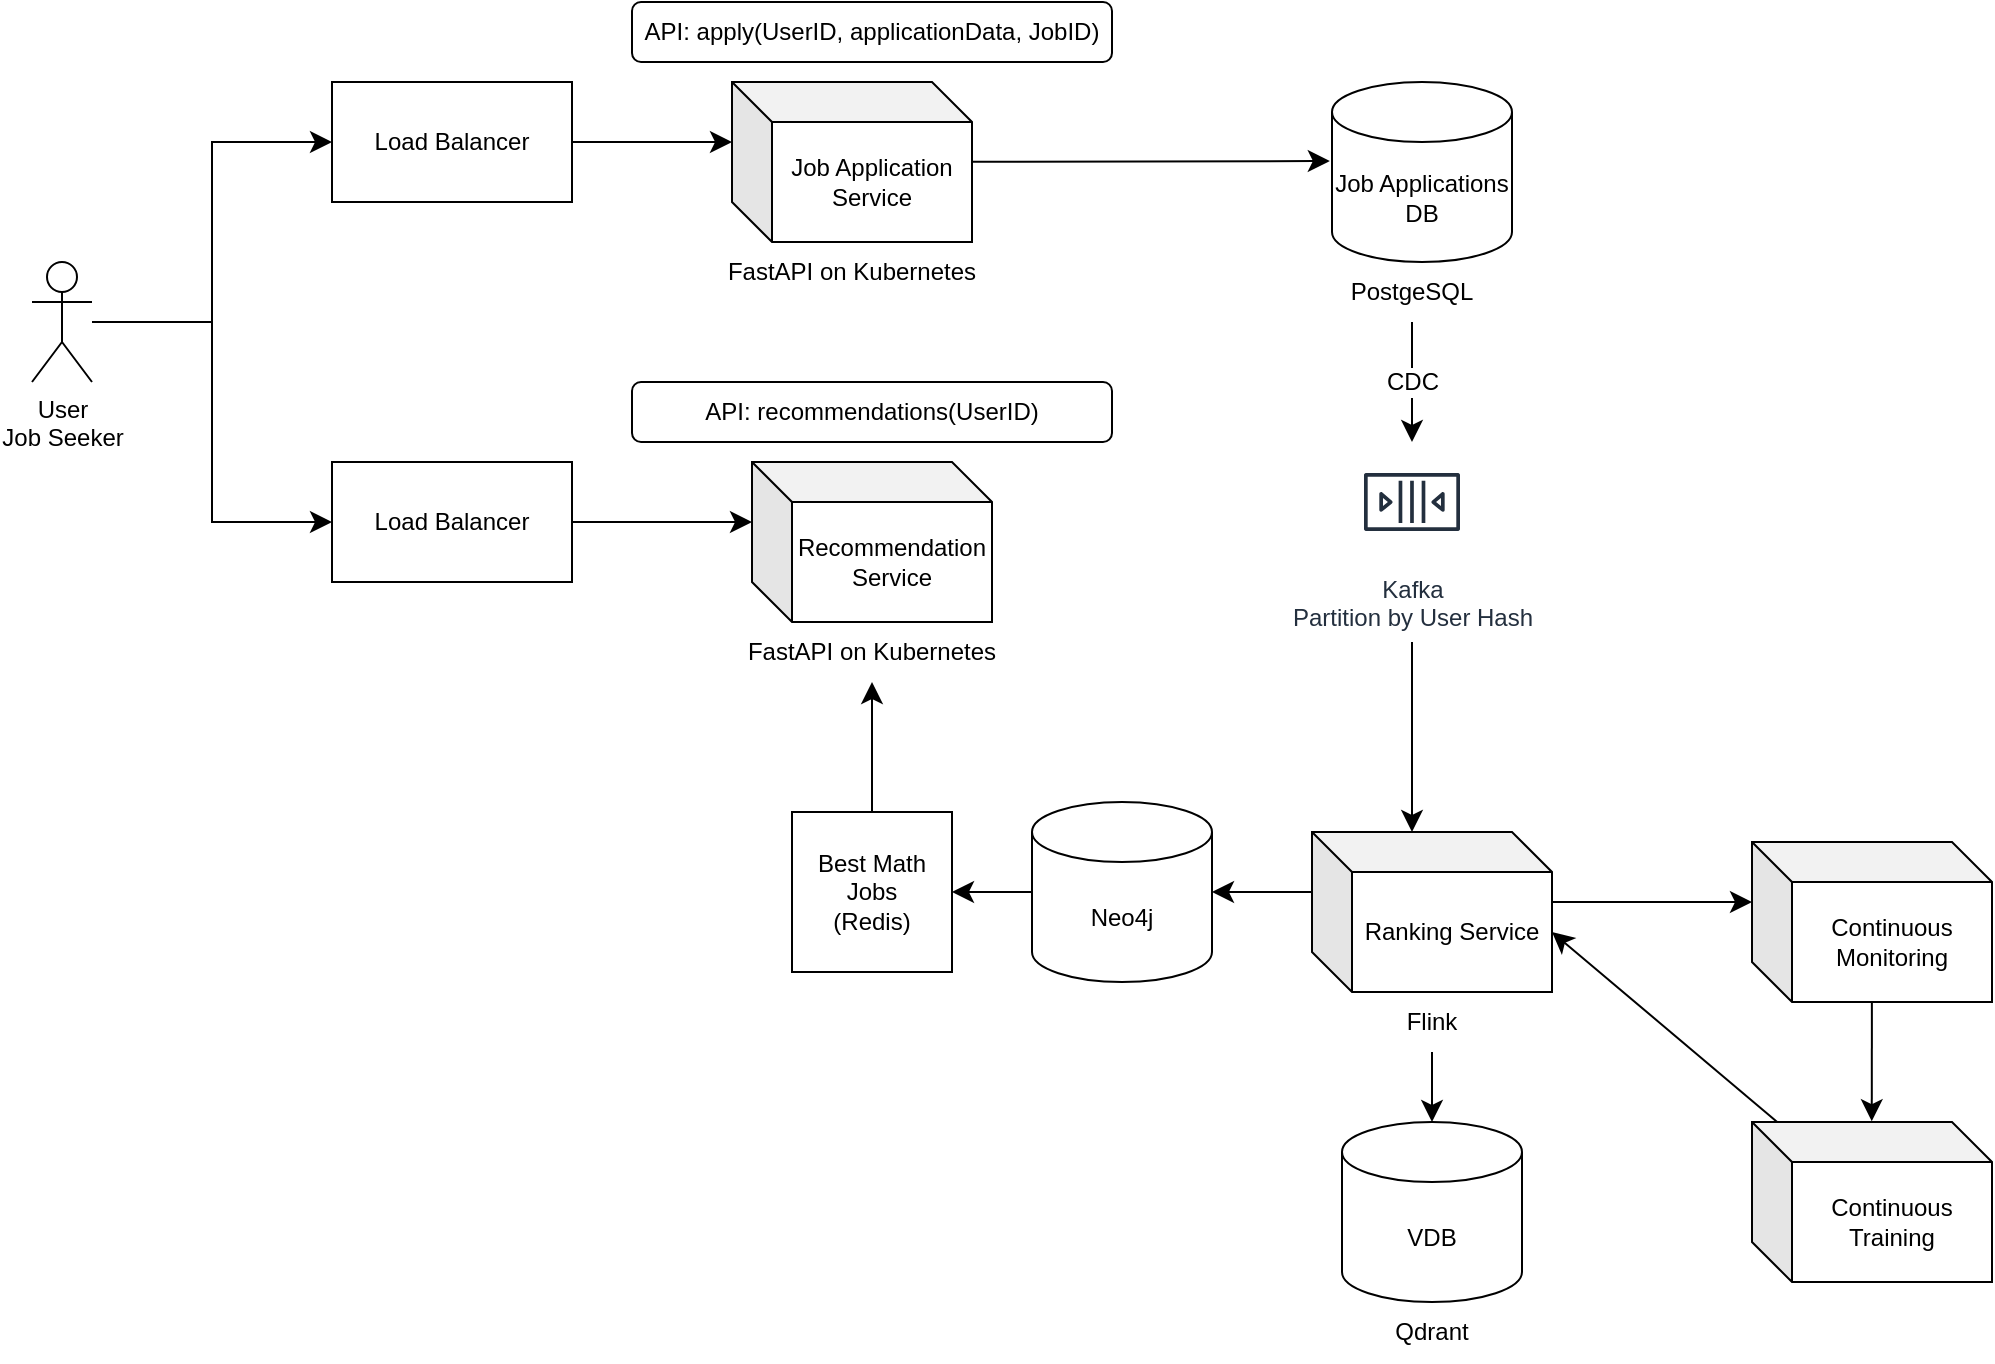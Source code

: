<mxfile version="26.0.15">
  <diagram name="system-design" id="qf5kGrvVhnVmY_Ng1hNh">
    <mxGraphModel dx="1190" dy="630" grid="1" gridSize="10" guides="1" tooltips="1" connect="1" arrows="1" fold="1" page="0" pageScale="1" pageWidth="1169" pageHeight="827" math="0" shadow="0">
      <root>
        <mxCell id="0" />
        <mxCell id="1" parent="0" />
        <mxCell id="N5j423wd0de6BmWbeD6n-32" style="edgeStyle=orthogonalEdgeStyle;rounded=0;orthogonalLoop=1;jettySize=auto;html=1;entryX=0;entryY=0.5;entryDx=0;entryDy=0;fontSize=12;startSize=8;endSize=8;" edge="1" parent="1" source="N5j423wd0de6BmWbeD6n-2" target="N5j423wd0de6BmWbeD6n-4">
          <mxGeometry relative="1" as="geometry" />
        </mxCell>
        <mxCell id="N5j423wd0de6BmWbeD6n-33" style="edgeStyle=orthogonalEdgeStyle;rounded=0;orthogonalLoop=1;jettySize=auto;html=1;entryX=0;entryY=0.5;entryDx=0;entryDy=0;fontSize=12;startSize=8;endSize=8;" edge="1" parent="1" source="N5j423wd0de6BmWbeD6n-2" target="N5j423wd0de6BmWbeD6n-3">
          <mxGeometry relative="1" as="geometry" />
        </mxCell>
        <mxCell id="N5j423wd0de6BmWbeD6n-2" value="User&lt;div&gt;Job Seeker&lt;/div&gt;" style="shape=umlActor;verticalLabelPosition=bottom;verticalAlign=top;html=1;outlineConnect=0;" vertex="1" parent="1">
          <mxGeometry x="-20" y="180" width="30" height="60" as="geometry" />
        </mxCell>
        <mxCell id="N5j423wd0de6BmWbeD6n-3" value="Load Balancer" style="rounded=0;whiteSpace=wrap;html=1;" vertex="1" parent="1">
          <mxGeometry x="130" y="90" width="120" height="60" as="geometry" />
        </mxCell>
        <mxCell id="N5j423wd0de6BmWbeD6n-4" value="Load Balancer" style="rounded=0;whiteSpace=wrap;html=1;" vertex="1" parent="1">
          <mxGeometry x="130" y="280" width="120" height="60" as="geometry" />
        </mxCell>
        <mxCell id="N5j423wd0de6BmWbeD6n-9" value="Kafka&lt;div&gt;Partition by User Hash&lt;/div&gt;" style="sketch=0;outlineConnect=0;fontColor=#232F3E;gradientColor=none;strokeColor=#232F3E;fillColor=#ffffff;dashed=0;verticalLabelPosition=bottom;verticalAlign=top;align=center;html=1;fontSize=12;fontStyle=0;aspect=fixed;shape=mxgraph.aws4.resourceIcon;resIcon=mxgraph.aws4.queue;" vertex="1" parent="1">
          <mxGeometry x="640" y="270" width="60" height="60" as="geometry" />
        </mxCell>
        <mxCell id="N5j423wd0de6BmWbeD6n-10" value="" style="group" vertex="1" connectable="0" parent="1">
          <mxGeometry x="630" y="90" width="90" height="120" as="geometry" />
        </mxCell>
        <mxCell id="N5j423wd0de6BmWbeD6n-7" value="Job Applications DB" style="shape=cylinder3;whiteSpace=wrap;html=1;boundedLbl=1;backgroundOutline=1;size=15;" vertex="1" parent="N5j423wd0de6BmWbeD6n-10">
          <mxGeometry width="90" height="90" as="geometry" />
        </mxCell>
        <mxCell id="N5j423wd0de6BmWbeD6n-8" value="PostgeSQL" style="text;html=1;align=center;verticalAlign=middle;whiteSpace=wrap;rounded=0;" vertex="1" parent="N5j423wd0de6BmWbeD6n-10">
          <mxGeometry x="10" y="90" width="60" height="30" as="geometry" />
        </mxCell>
        <mxCell id="N5j423wd0de6BmWbeD6n-11" value="CDC" style="edgeStyle=none;curved=1;rounded=0;orthogonalLoop=1;jettySize=auto;html=1;fontSize=12;startSize=8;endSize=8;exitX=0.5;exitY=1;exitDx=0;exitDy=0;" edge="1" parent="1" source="N5j423wd0de6BmWbeD6n-8" target="N5j423wd0de6BmWbeD6n-9">
          <mxGeometry relative="1" as="geometry" />
        </mxCell>
        <mxCell id="N5j423wd0de6BmWbeD6n-14" value="Continuous Monitoring" style="shape=cube;whiteSpace=wrap;html=1;boundedLbl=1;backgroundOutline=1;darkOpacity=0.05;darkOpacity2=0.1;" vertex="1" parent="1">
          <mxGeometry x="840" y="470" width="120" height="80" as="geometry" />
        </mxCell>
        <mxCell id="N5j423wd0de6BmWbeD6n-15" value="Continuous Training" style="shape=cube;whiteSpace=wrap;html=1;boundedLbl=1;backgroundOutline=1;darkOpacity=0.05;darkOpacity2=0.1;" vertex="1" parent="1">
          <mxGeometry x="840" y="610" width="120" height="80" as="geometry" />
        </mxCell>
        <mxCell id="N5j423wd0de6BmWbeD6n-16" value="" style="group" vertex="1" connectable="0" parent="1">
          <mxGeometry x="635" y="570" width="90" height="120" as="geometry" />
        </mxCell>
        <mxCell id="N5j423wd0de6BmWbeD6n-17" value="VDB" style="shape=cylinder3;whiteSpace=wrap;html=1;boundedLbl=1;backgroundOutline=1;size=15;" vertex="1" parent="N5j423wd0de6BmWbeD6n-16">
          <mxGeometry y="40" width="90" height="90" as="geometry" />
        </mxCell>
        <mxCell id="N5j423wd0de6BmWbeD6n-18" value="Qdrant" style="text;html=1;align=center;verticalAlign=middle;whiteSpace=wrap;rounded=0;" vertex="1" parent="N5j423wd0de6BmWbeD6n-16">
          <mxGeometry x="15" y="130" width="60" height="30" as="geometry" />
        </mxCell>
        <mxCell id="N5j423wd0de6BmWbeD6n-19" value="" style="group" vertex="1" connectable="0" parent="1">
          <mxGeometry x="620" y="465" width="120" height="110" as="geometry" />
        </mxCell>
        <mxCell id="N5j423wd0de6BmWbeD6n-12" value="Ranking Service" style="shape=cube;whiteSpace=wrap;html=1;boundedLbl=1;backgroundOutline=1;darkOpacity=0.05;darkOpacity2=0.1;" vertex="1" parent="N5j423wd0de6BmWbeD6n-19">
          <mxGeometry width="120" height="80" as="geometry" />
        </mxCell>
        <mxCell id="N5j423wd0de6BmWbeD6n-13" value="Flink" style="text;html=1;align=center;verticalAlign=middle;whiteSpace=wrap;rounded=0;" vertex="1" parent="N5j423wd0de6BmWbeD6n-19">
          <mxGeometry x="30" y="80" width="60" height="30" as="geometry" />
        </mxCell>
        <mxCell id="N5j423wd0de6BmWbeD6n-20" style="edgeStyle=none;curved=1;rounded=0;orthogonalLoop=1;jettySize=auto;html=1;fontSize=12;startSize=8;endSize=8;" edge="1" parent="1" source="N5j423wd0de6BmWbeD6n-13" target="N5j423wd0de6BmWbeD6n-17">
          <mxGeometry relative="1" as="geometry" />
        </mxCell>
        <mxCell id="N5j423wd0de6BmWbeD6n-21" style="edgeStyle=none;curved=1;rounded=0;orthogonalLoop=1;jettySize=auto;html=1;entryX=0;entryY=0;entryDx=50;entryDy=0;entryPerimeter=0;fontSize=12;startSize=8;endSize=8;" edge="1" parent="1" target="N5j423wd0de6BmWbeD6n-12">
          <mxGeometry relative="1" as="geometry">
            <mxPoint x="670" y="370" as="sourcePoint" />
          </mxGeometry>
        </mxCell>
        <mxCell id="N5j423wd0de6BmWbeD6n-23" value="" style="group" vertex="1" connectable="0" parent="1">
          <mxGeometry x="480" y="450" width="90" height="120" as="geometry" />
        </mxCell>
        <mxCell id="N5j423wd0de6BmWbeD6n-24" value="Neo4j" style="shape=cylinder3;whiteSpace=wrap;html=1;boundedLbl=1;backgroundOutline=1;size=15;" vertex="1" parent="N5j423wd0de6BmWbeD6n-23">
          <mxGeometry width="90" height="90" as="geometry" />
        </mxCell>
        <mxCell id="N5j423wd0de6BmWbeD6n-31" style="edgeStyle=none;curved=1;rounded=0;orthogonalLoop=1;jettySize=auto;html=1;entryX=0.5;entryY=1;entryDx=0;entryDy=0;fontSize=12;startSize=8;endSize=8;" edge="1" parent="1" source="N5j423wd0de6BmWbeD6n-26" target="N5j423wd0de6BmWbeD6n-29">
          <mxGeometry relative="1" as="geometry" />
        </mxCell>
        <mxCell id="N5j423wd0de6BmWbeD6n-26" value="Best Math Jobs&lt;div&gt;(Redis)&lt;/div&gt;" style="whiteSpace=wrap;html=1;aspect=fixed;" vertex="1" parent="1">
          <mxGeometry x="360" y="455" width="80" height="80" as="geometry" />
        </mxCell>
        <mxCell id="N5j423wd0de6BmWbeD6n-27" style="edgeStyle=none;curved=1;rounded=0;orthogonalLoop=1;jettySize=auto;html=1;fontSize=12;startSize=8;endSize=8;entryX=1;entryY=0.5;entryDx=0;entryDy=0;" edge="1" parent="1" source="N5j423wd0de6BmWbeD6n-24" target="N5j423wd0de6BmWbeD6n-26">
          <mxGeometry relative="1" as="geometry">
            <mxPoint x="310" y="640" as="targetPoint" />
          </mxGeometry>
        </mxCell>
        <mxCell id="N5j423wd0de6BmWbeD6n-30" style="edgeStyle=none;curved=1;rounded=0;orthogonalLoop=1;jettySize=auto;html=1;entryX=0;entryY=0;entryDx=0;entryDy=30;entryPerimeter=0;fontSize=12;startSize=8;endSize=8;" edge="1" parent="1" source="N5j423wd0de6BmWbeD6n-4" target="N5j423wd0de6BmWbeD6n-28">
          <mxGeometry relative="1" as="geometry" />
        </mxCell>
        <mxCell id="N5j423wd0de6BmWbeD6n-34" style="edgeStyle=none;curved=1;rounded=0;orthogonalLoop=1;jettySize=auto;html=1;entryX=0;entryY=0;entryDx=0;entryDy=30;entryPerimeter=0;fontSize=12;startSize=8;endSize=8;" edge="1" parent="1" source="N5j423wd0de6BmWbeD6n-3" target="N5j423wd0de6BmWbeD6n-5">
          <mxGeometry relative="1" as="geometry" />
        </mxCell>
        <mxCell id="N5j423wd0de6BmWbeD6n-35" style="edgeStyle=none;curved=1;rounded=0;orthogonalLoop=1;jettySize=auto;html=1;entryX=-0.012;entryY=0.439;entryDx=0;entryDy=0;entryPerimeter=0;fontSize=12;startSize=8;endSize=8;" edge="1" parent="1" source="N5j423wd0de6BmWbeD6n-5" target="N5j423wd0de6BmWbeD6n-7">
          <mxGeometry relative="1" as="geometry" />
        </mxCell>
        <mxCell id="N5j423wd0de6BmWbeD6n-36" style="edgeStyle=none;curved=1;rounded=0;orthogonalLoop=1;jettySize=auto;html=1;entryX=1;entryY=0.5;entryDx=0;entryDy=0;entryPerimeter=0;fontSize=12;startSize=8;endSize=8;exitX=0;exitY=0;exitDx=0;exitDy=30;exitPerimeter=0;" edge="1" parent="1" source="N5j423wd0de6BmWbeD6n-12" target="N5j423wd0de6BmWbeD6n-24">
          <mxGeometry relative="1" as="geometry" />
        </mxCell>
        <mxCell id="N5j423wd0de6BmWbeD6n-37" style="edgeStyle=none;curved=1;rounded=0;orthogonalLoop=1;jettySize=auto;html=1;entryX=0;entryY=0;entryDx=0;entryDy=30;entryPerimeter=0;fontSize=12;startSize=8;endSize=8;" edge="1" parent="1" target="N5j423wd0de6BmWbeD6n-14">
          <mxGeometry relative="1" as="geometry">
            <mxPoint x="740" y="500" as="sourcePoint" />
          </mxGeometry>
        </mxCell>
        <mxCell id="N5j423wd0de6BmWbeD6n-38" style="edgeStyle=none;curved=1;rounded=0;orthogonalLoop=1;jettySize=auto;html=1;entryX=0.499;entryY=-0.005;entryDx=0;entryDy=0;entryPerimeter=0;fontSize=12;startSize=8;endSize=8;" edge="1" parent="1" source="N5j423wd0de6BmWbeD6n-14" target="N5j423wd0de6BmWbeD6n-15">
          <mxGeometry relative="1" as="geometry" />
        </mxCell>
        <mxCell id="N5j423wd0de6BmWbeD6n-39" style="edgeStyle=none;curved=1;rounded=0;orthogonalLoop=1;jettySize=auto;html=1;entryX=0;entryY=0;entryDx=120;entryDy=50;entryPerimeter=0;fontSize=12;startSize=8;endSize=8;" edge="1" parent="1" source="N5j423wd0de6BmWbeD6n-15" target="N5j423wd0de6BmWbeD6n-12">
          <mxGeometry relative="1" as="geometry" />
        </mxCell>
        <mxCell id="N5j423wd0de6BmWbeD6n-41" value="" style="group" vertex="1" connectable="0" parent="1">
          <mxGeometry x="280" y="240" width="240" height="150" as="geometry" />
        </mxCell>
        <mxCell id="N5j423wd0de6BmWbeD6n-1" value="API: recommendations(UserID)" style="rounded=1;whiteSpace=wrap;html=1;" vertex="1" parent="N5j423wd0de6BmWbeD6n-41">
          <mxGeometry width="240" height="30" as="geometry" />
        </mxCell>
        <mxCell id="N5j423wd0de6BmWbeD6n-28" value="Recommendation Service" style="shape=cube;whiteSpace=wrap;html=1;boundedLbl=1;backgroundOutline=1;darkOpacity=0.05;darkOpacity2=0.1;" vertex="1" parent="N5j423wd0de6BmWbeD6n-41">
          <mxGeometry x="60" y="40" width="120" height="80" as="geometry" />
        </mxCell>
        <mxCell id="N5j423wd0de6BmWbeD6n-29" value="FastAPI on Kubernetes" style="text;html=1;align=center;verticalAlign=middle;whiteSpace=wrap;rounded=0;" vertex="1" parent="N5j423wd0de6BmWbeD6n-41">
          <mxGeometry x="50" y="120" width="140" height="30" as="geometry" />
        </mxCell>
        <mxCell id="N5j423wd0de6BmWbeD6n-43" value="" style="group" vertex="1" connectable="0" parent="1">
          <mxGeometry x="280" y="50" width="240" height="150" as="geometry" />
        </mxCell>
        <mxCell id="N5j423wd0de6BmWbeD6n-40" value="" style="group" vertex="1" connectable="0" parent="N5j423wd0de6BmWbeD6n-43">
          <mxGeometry x="40" y="40" width="140" height="110" as="geometry" />
        </mxCell>
        <mxCell id="N5j423wd0de6BmWbeD6n-5" value="Job Application Service" style="shape=cube;whiteSpace=wrap;html=1;boundedLbl=1;backgroundOutline=1;darkOpacity=0.05;darkOpacity2=0.1;" vertex="1" parent="N5j423wd0de6BmWbeD6n-40">
          <mxGeometry x="10" width="120" height="80" as="geometry" />
        </mxCell>
        <mxCell id="N5j423wd0de6BmWbeD6n-6" value="FastAPI on Kubernetes" style="text;html=1;align=center;verticalAlign=middle;whiteSpace=wrap;rounded=0;" vertex="1" parent="N5j423wd0de6BmWbeD6n-40">
          <mxGeometry y="80" width="140" height="30" as="geometry" />
        </mxCell>
        <mxCell id="N5j423wd0de6BmWbeD6n-42" value="API: apply(UserID, applicationData, JobID)" style="rounded=1;whiteSpace=wrap;html=1;" vertex="1" parent="N5j423wd0de6BmWbeD6n-43">
          <mxGeometry width="240" height="30" as="geometry" />
        </mxCell>
      </root>
    </mxGraphModel>
  </diagram>
</mxfile>
